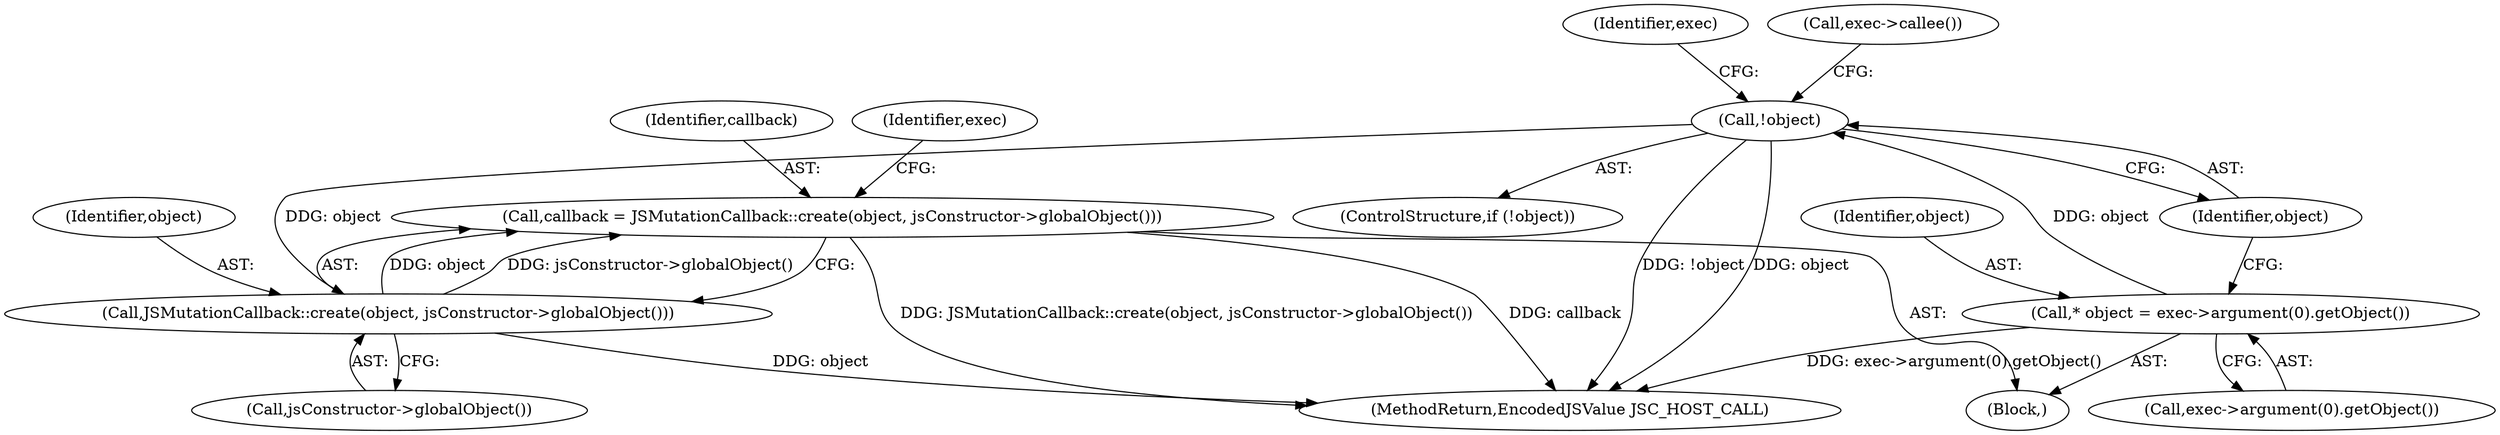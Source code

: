 digraph "0_Chrome_b944f670bb7a8a919daac497a4ea0536c954c201_5@API" {
"1000128" [label="(Call,callback = JSMutationCallback::create(object, jsConstructor->globalObject()))"];
"1000130" [label="(Call,JSMutationCallback::create(object, jsConstructor->globalObject()))"];
"1000117" [label="(Call,!object)"];
"1000113" [label="(Call,* object = exec->argument(0).getObject())"];
"1000118" [label="(Identifier,object)"];
"1000121" [label="(Identifier,exec)"];
"1000114" [label="(Identifier,object)"];
"1000141" [label="(MethodReturn,EncodedJSValue JSC_HOST_CALL)"];
"1000113" [label="(Call,* object = exec->argument(0).getObject())"];
"1000132" [label="(Call,jsConstructor->globalObject())"];
"1000102" [label="(Block,)"];
"1000130" [label="(Call,JSMutationCallback::create(object, jsConstructor->globalObject()))"];
"1000126" [label="(Call,exec->callee())"];
"1000115" [label="(Call,exec->argument(0).getObject())"];
"1000128" [label="(Call,callback = JSMutationCallback::create(object, jsConstructor->globalObject()))"];
"1000116" [label="(ControlStructure,if (!object))"];
"1000129" [label="(Identifier,callback)"];
"1000131" [label="(Identifier,object)"];
"1000117" [label="(Call,!object)"];
"1000137" [label="(Identifier,exec)"];
"1000128" -> "1000102"  [label="AST: "];
"1000128" -> "1000130"  [label="CFG: "];
"1000129" -> "1000128"  [label="AST: "];
"1000130" -> "1000128"  [label="AST: "];
"1000137" -> "1000128"  [label="CFG: "];
"1000128" -> "1000141"  [label="DDG: JSMutationCallback::create(object, jsConstructor->globalObject())"];
"1000128" -> "1000141"  [label="DDG: callback"];
"1000130" -> "1000128"  [label="DDG: object"];
"1000130" -> "1000128"  [label="DDG: jsConstructor->globalObject()"];
"1000130" -> "1000132"  [label="CFG: "];
"1000131" -> "1000130"  [label="AST: "];
"1000132" -> "1000130"  [label="AST: "];
"1000130" -> "1000141"  [label="DDG: object"];
"1000117" -> "1000130"  [label="DDG: object"];
"1000117" -> "1000116"  [label="AST: "];
"1000117" -> "1000118"  [label="CFG: "];
"1000118" -> "1000117"  [label="AST: "];
"1000121" -> "1000117"  [label="CFG: "];
"1000126" -> "1000117"  [label="CFG: "];
"1000117" -> "1000141"  [label="DDG: !object"];
"1000117" -> "1000141"  [label="DDG: object"];
"1000113" -> "1000117"  [label="DDG: object"];
"1000113" -> "1000102"  [label="AST: "];
"1000113" -> "1000115"  [label="CFG: "];
"1000114" -> "1000113"  [label="AST: "];
"1000115" -> "1000113"  [label="AST: "];
"1000118" -> "1000113"  [label="CFG: "];
"1000113" -> "1000141"  [label="DDG: exec->argument(0).getObject()"];
}
